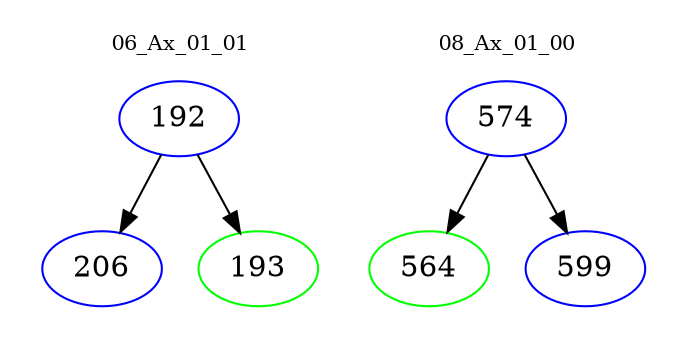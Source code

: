 digraph{
subgraph cluster_0 {
color = white
label = "06_Ax_01_01";
fontsize=10;
T0_192 [label="192", color="blue"]
T0_192 -> T0_206 [color="black"]
T0_206 [label="206", color="blue"]
T0_192 -> T0_193 [color="black"]
T0_193 [label="193", color="green"]
}
subgraph cluster_1 {
color = white
label = "08_Ax_01_00";
fontsize=10;
T1_574 [label="574", color="blue"]
T1_574 -> T1_564 [color="black"]
T1_564 [label="564", color="green"]
T1_574 -> T1_599 [color="black"]
T1_599 [label="599", color="blue"]
}
}

